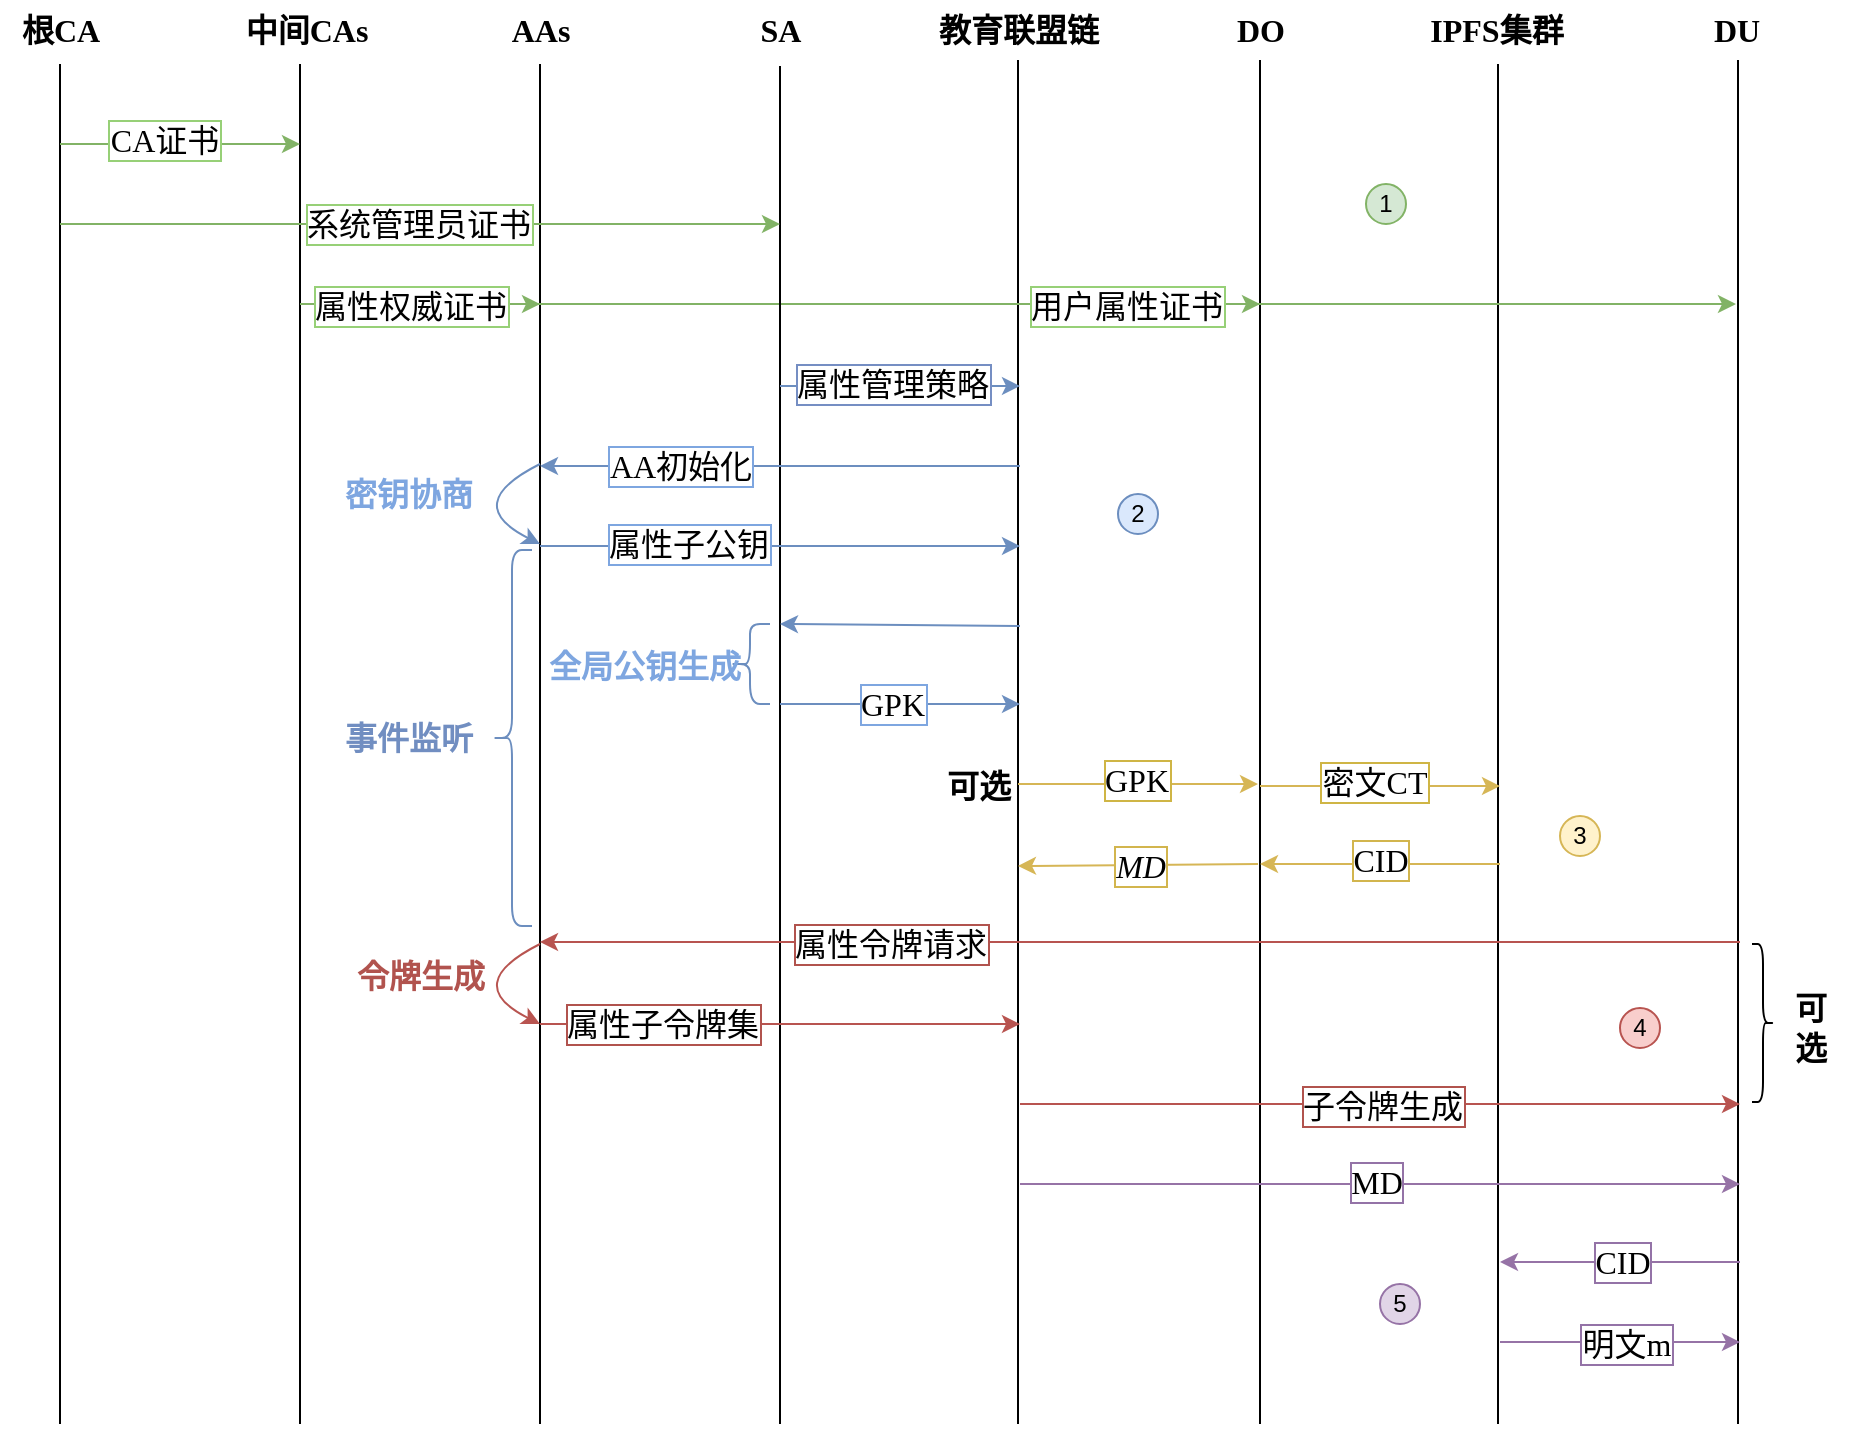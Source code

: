 <mxfile version="24.2.7" type="github">
  <diagram name="第 1 页" id="jYvDmB9UrdElBcq9cQ24">
    <mxGraphModel dx="1195" dy="643" grid="1" gridSize="10" guides="1" tooltips="1" connect="1" arrows="1" fold="1" page="1" pageScale="1" pageWidth="827" pageHeight="1169" math="0" shadow="0">
      <root>
        <mxCell id="0" />
        <mxCell id="1" parent="0" />
        <mxCell id="ZbWRhIcGq7qZfUtx-Eha-1" value="" style="endArrow=none;html=1;rounded=0;fontSize=16;fontFamily=宋体;" edge="1" parent="1">
          <mxGeometry width="50" height="50" relative="1" as="geometry">
            <mxPoint x="240" y="840" as="sourcePoint" />
            <mxPoint x="240" y="160" as="targetPoint" />
          </mxGeometry>
        </mxCell>
        <mxCell id="ZbWRhIcGq7qZfUtx-Eha-2" value="根CA" style="text;html=1;align=center;verticalAlign=middle;resizable=0;points=[];autosize=1;strokeColor=none;fillColor=none;fontSize=16;fontFamily=宋体;fontStyle=1" vertex="1" parent="1">
          <mxGeometry x="210" y="128" width="60" height="30" as="geometry" />
        </mxCell>
        <mxCell id="ZbWRhIcGq7qZfUtx-Eha-3" value="" style="endArrow=none;html=1;rounded=0;fontSize=16;fontFamily=宋体;" edge="1" parent="1">
          <mxGeometry width="50" height="50" relative="1" as="geometry">
            <mxPoint x="360" y="840" as="sourcePoint" />
            <mxPoint x="360" y="160" as="targetPoint" />
          </mxGeometry>
        </mxCell>
        <mxCell id="ZbWRhIcGq7qZfUtx-Eha-4" value="中间CAs" style="text;html=1;align=center;verticalAlign=middle;resizable=0;points=[];autosize=1;strokeColor=none;fillColor=none;fontSize=16;fontFamily=宋体;fontStyle=1" vertex="1" parent="1">
          <mxGeometry x="323" y="128" width="80" height="30" as="geometry" />
        </mxCell>
        <mxCell id="ZbWRhIcGq7qZfUtx-Eha-5" value="" style="endArrow=none;html=1;rounded=0;fontSize=16;fontFamily=宋体;" edge="1" parent="1">
          <mxGeometry width="50" height="50" relative="1" as="geometry">
            <mxPoint x="480" y="840" as="sourcePoint" />
            <mxPoint x="480" y="160" as="targetPoint" />
          </mxGeometry>
        </mxCell>
        <mxCell id="ZbWRhIcGq7qZfUtx-Eha-6" value="AAs" style="text;html=1;align=center;verticalAlign=middle;resizable=0;points=[];autosize=1;strokeColor=none;fillColor=none;fontSize=16;fontFamily=宋体;fontStyle=1" vertex="1" parent="1">
          <mxGeometry x="455" y="128" width="50" height="30" as="geometry" />
        </mxCell>
        <mxCell id="ZbWRhIcGq7qZfUtx-Eha-7" value="" style="endArrow=none;html=1;rounded=0;fontSize=16;fontFamily=宋体;" edge="1" parent="1">
          <mxGeometry width="50" height="50" relative="1" as="geometry">
            <mxPoint x="719" y="840" as="sourcePoint" />
            <mxPoint x="719" y="158" as="targetPoint" />
          </mxGeometry>
        </mxCell>
        <mxCell id="ZbWRhIcGq7qZfUtx-Eha-8" value="教育联盟链" style="text;html=1;align=center;verticalAlign=middle;resizable=0;points=[];autosize=1;strokeColor=none;fillColor=none;fontSize=16;fontFamily=宋体;fontStyle=1" vertex="1" parent="1">
          <mxGeometry x="669" y="128" width="100" height="30" as="geometry" />
        </mxCell>
        <mxCell id="ZbWRhIcGq7qZfUtx-Eha-9" value="" style="endArrow=none;html=1;rounded=0;fontSize=16;fontFamily=宋体;" edge="1" parent="1">
          <mxGeometry width="50" height="50" relative="1" as="geometry">
            <mxPoint x="959" y="840" as="sourcePoint" />
            <mxPoint x="959" y="160" as="targetPoint" />
          </mxGeometry>
        </mxCell>
        <mxCell id="ZbWRhIcGq7qZfUtx-Eha-10" value="IPFS集群" style="text;html=1;align=center;verticalAlign=middle;resizable=0;points=[];autosize=1;strokeColor=none;fillColor=none;fontSize=16;fontFamily=宋体;fontStyle=1" vertex="1" parent="1">
          <mxGeometry x="913" y="128" width="90" height="30" as="geometry" />
        </mxCell>
        <mxCell id="ZbWRhIcGq7qZfUtx-Eha-11" value="" style="endArrow=none;html=1;rounded=0;fontSize=16;fontFamily=宋体;" edge="1" parent="1">
          <mxGeometry width="50" height="50" relative="1" as="geometry">
            <mxPoint x="1079" y="840" as="sourcePoint" />
            <mxPoint x="1079" y="158" as="targetPoint" />
          </mxGeometry>
        </mxCell>
        <mxCell id="ZbWRhIcGq7qZfUtx-Eha-12" value="DU" style="text;html=1;align=center;verticalAlign=middle;resizable=0;points=[];autosize=1;strokeColor=none;fillColor=none;fontSize=16;fontFamily=宋体;fontStyle=1" vertex="1" parent="1">
          <mxGeometry x="1058" y="128" width="40" height="30" as="geometry" />
        </mxCell>
        <mxCell id="ZbWRhIcGq7qZfUtx-Eha-15" value="" style="endArrow=none;html=1;rounded=0;fontSize=16;fontFamily=宋体;" edge="1" parent="1">
          <mxGeometry width="50" height="50" relative="1" as="geometry">
            <mxPoint x="840" y="840" as="sourcePoint" />
            <mxPoint x="840" y="158" as="targetPoint" />
          </mxGeometry>
        </mxCell>
        <mxCell id="ZbWRhIcGq7qZfUtx-Eha-16" value="DO" style="text;html=1;align=center;verticalAlign=middle;resizable=0;points=[];autosize=1;strokeColor=none;fillColor=none;fontSize=16;fontFamily=宋体;fontStyle=1" vertex="1" parent="1">
          <mxGeometry x="820" y="128" width="40" height="30" as="geometry" />
        </mxCell>
        <mxCell id="ZbWRhIcGq7qZfUtx-Eha-17" value="" style="endArrow=classic;html=1;rounded=0;labelBorderColor=default;fontSize=16;fontFamily=宋体;fontColor=#97D077;fillColor=#d5e8d4;strokeColor=#82b366;" edge="1" parent="1">
          <mxGeometry width="50" height="50" relative="1" as="geometry">
            <mxPoint x="240" y="200" as="sourcePoint" />
            <mxPoint x="360" y="200" as="targetPoint" />
          </mxGeometry>
        </mxCell>
        <mxCell id="ZbWRhIcGq7qZfUtx-Eha-40" value="CA证书" style="edgeLabel;html=1;align=center;verticalAlign=middle;resizable=0;points=[];labelBorderColor=#97D077;fontSize=16;fontFamily=宋体;fontColor=#000000;" vertex="1" connectable="0" parent="ZbWRhIcGq7qZfUtx-Eha-17">
          <mxGeometry x="-0.142" y="2" relative="1" as="geometry">
            <mxPoint as="offset" />
          </mxGeometry>
        </mxCell>
        <mxCell id="ZbWRhIcGq7qZfUtx-Eha-18" value="" style="endArrow=classic;html=1;rounded=0;labelBorderColor=default;fontSize=16;fontFamily=宋体;fontColor=#000000;fillColor=#d5e8d4;strokeColor=#82b366;" edge="1" parent="1">
          <mxGeometry width="50" height="50" relative="1" as="geometry">
            <mxPoint x="360" y="280" as="sourcePoint" />
            <mxPoint x="480" y="280" as="targetPoint" />
          </mxGeometry>
        </mxCell>
        <mxCell id="ZbWRhIcGq7qZfUtx-Eha-42" value="属性权威证书" style="edgeLabel;html=1;align=center;verticalAlign=middle;resizable=0;points=[];labelBorderColor=#97D077;fontSize=16;fontFamily=宋体;fontColor=#000000;" vertex="1" connectable="0" parent="ZbWRhIcGq7qZfUtx-Eha-18">
          <mxGeometry x="0.051" y="-1" relative="1" as="geometry">
            <mxPoint x="-8" as="offset" />
          </mxGeometry>
        </mxCell>
        <mxCell id="ZbWRhIcGq7qZfUtx-Eha-19" value="" style="endArrow=classic;html=1;rounded=0;labelBorderColor=default;fontSize=16;fontFamily=宋体;fontColor=#000000;fillColor=#d5e8d4;strokeColor=#82b366;" edge="1" parent="1">
          <mxGeometry width="50" height="50" relative="1" as="geometry">
            <mxPoint x="479" y="280" as="sourcePoint" />
            <mxPoint x="840" y="280" as="targetPoint" />
          </mxGeometry>
        </mxCell>
        <mxCell id="ZbWRhIcGq7qZfUtx-Eha-43" value="用户属性证书" style="edgeLabel;html=1;align=center;verticalAlign=middle;resizable=0;points=[];labelBorderColor=#97D077;fontSize=16;fontFamily=宋体;fontColor=#000000;" vertex="1" connectable="0" parent="ZbWRhIcGq7qZfUtx-Eha-19">
          <mxGeometry x="0.615" y="-1" relative="1" as="geometry">
            <mxPoint x="2" as="offset" />
          </mxGeometry>
        </mxCell>
        <mxCell id="ZbWRhIcGq7qZfUtx-Eha-20" value="" style="endArrow=none;html=1;rounded=0;fontSize=16;fontFamily=宋体;" edge="1" parent="1">
          <mxGeometry width="50" height="50" relative="1" as="geometry">
            <mxPoint x="600" y="840" as="sourcePoint" />
            <mxPoint x="600" y="161" as="targetPoint" />
          </mxGeometry>
        </mxCell>
        <mxCell id="ZbWRhIcGq7qZfUtx-Eha-21" value="SA" style="text;html=1;align=center;verticalAlign=middle;resizable=0;points=[];autosize=1;strokeColor=none;fillColor=none;fontSize=16;fontFamily=宋体;fontStyle=1" vertex="1" parent="1">
          <mxGeometry x="580" y="128" width="40" height="30" as="geometry" />
        </mxCell>
        <mxCell id="ZbWRhIcGq7qZfUtx-Eha-22" value="" style="endArrow=classic;html=1;rounded=0;labelBorderColor=default;fontSize=16;fontFamily=宋体;fontColor=#97D077;fillColor=#d5e8d4;strokeColor=#82b366;" edge="1" parent="1">
          <mxGeometry width="50" height="50" relative="1" as="geometry">
            <mxPoint x="838" y="280" as="sourcePoint" />
            <mxPoint x="1078" y="280" as="targetPoint" />
          </mxGeometry>
        </mxCell>
        <mxCell id="ZbWRhIcGq7qZfUtx-Eha-23" value="" style="endArrow=classic;html=1;rounded=0;labelBorderColor=default;fontSize=16;fontFamily=宋体;fontColor=#97D077;fillColor=#d5e8d4;strokeColor=#82b366;" edge="1" parent="1">
          <mxGeometry width="50" height="50" relative="1" as="geometry">
            <mxPoint x="240" y="240" as="sourcePoint" />
            <mxPoint x="600" y="240" as="targetPoint" />
          </mxGeometry>
        </mxCell>
        <mxCell id="ZbWRhIcGq7qZfUtx-Eha-41" value="系统管理员证书" style="edgeLabel;html=1;align=center;verticalAlign=middle;resizable=0;points=[];labelBorderColor=#97D077;fontSize=16;fontFamily=宋体;fontColor=#000000;" vertex="1" connectable="0" parent="ZbWRhIcGq7qZfUtx-Eha-23">
          <mxGeometry x="-0.001" relative="1" as="geometry">
            <mxPoint x="-1" as="offset" />
          </mxGeometry>
        </mxCell>
        <mxCell id="ZbWRhIcGq7qZfUtx-Eha-25" value="" style="endArrow=classic;html=1;rounded=0;labelBorderColor=default;fontSize=16;fontFamily=宋体;fillColor=#dae8fc;strokeColor=#6c8ebf;fontColor=default;" edge="1" parent="1">
          <mxGeometry width="50" height="50" relative="1" as="geometry">
            <mxPoint x="600" y="321" as="sourcePoint" />
            <mxPoint x="720" y="321" as="targetPoint" />
          </mxGeometry>
        </mxCell>
        <mxCell id="ZbWRhIcGq7qZfUtx-Eha-44" value="属性管理策略" style="edgeLabel;html=1;align=center;verticalAlign=middle;resizable=0;points=[];labelBorderColor=#758ec3;fontSize=16;fontFamily=宋体;fontColor=default;" vertex="1" connectable="0" parent="ZbWRhIcGq7qZfUtx-Eha-25">
          <mxGeometry x="-0.019" y="1" relative="1" as="geometry">
            <mxPoint x="-3" as="offset" />
          </mxGeometry>
        </mxCell>
        <mxCell id="ZbWRhIcGq7qZfUtx-Eha-26" value="" style="endArrow=classic;html=1;rounded=0;labelBorderColor=default;fontSize=16;fontFamily=宋体;fillColor=#dae8fc;strokeColor=#6c8ebf;fontColor=default;" edge="1" parent="1">
          <mxGeometry width="50" height="50" relative="1" as="geometry">
            <mxPoint x="720" y="361" as="sourcePoint" />
            <mxPoint x="480" y="361" as="targetPoint" />
          </mxGeometry>
        </mxCell>
        <mxCell id="ZbWRhIcGq7qZfUtx-Eha-46" value="AA初始化" style="edgeLabel;html=1;align=center;verticalAlign=middle;resizable=0;points=[];labelBorderColor=#7EA6E0;fontSize=16;fontFamily=宋体;fontColor=default;" vertex="1" connectable="0" parent="ZbWRhIcGq7qZfUtx-Eha-26">
          <mxGeometry x="0.422" y="-4" relative="1" as="geometry">
            <mxPoint y="4" as="offset" />
          </mxGeometry>
        </mxCell>
        <mxCell id="ZbWRhIcGq7qZfUtx-Eha-30" value="" style="endArrow=classic;html=1;rounded=0;labelBorderColor=#7EA6E0;fontSize=16;fontFamily=宋体;fontColor=default;fillColor=#dae8fc;strokeColor=#6c8ebf;" edge="1" parent="1">
          <mxGeometry width="50" height="50" relative="1" as="geometry">
            <mxPoint x="480" y="401" as="sourcePoint" />
            <mxPoint x="720" y="401" as="targetPoint" />
          </mxGeometry>
        </mxCell>
        <mxCell id="ZbWRhIcGq7qZfUtx-Eha-47" value="属性子公钥" style="edgeLabel;html=1;align=center;verticalAlign=middle;resizable=0;points=[];labelBorderColor=#7EA6E0;fontSize=16;fontFamily=宋体;fontColor=default;" vertex="1" connectable="0" parent="ZbWRhIcGq7qZfUtx-Eha-30">
          <mxGeometry x="0.218" y="-2" relative="1" as="geometry">
            <mxPoint x="-72" y="-3" as="offset" />
          </mxGeometry>
        </mxCell>
        <mxCell id="ZbWRhIcGq7qZfUtx-Eha-31" value="" style="endArrow=classic;html=1;rounded=0;labelBorderColor=default;fontSize=16;fontFamily=宋体;fillColor=#fff2cc;strokeColor=#d6b656;fontColor=default;" edge="1" parent="1">
          <mxGeometry width="50" height="50" relative="1" as="geometry">
            <mxPoint x="719" y="520" as="sourcePoint" />
            <mxPoint x="839" y="520" as="targetPoint" />
          </mxGeometry>
        </mxCell>
        <mxCell id="ZbWRhIcGq7qZfUtx-Eha-60" value="GPK" style="edgeLabel;html=1;align=center;verticalAlign=middle;resizable=0;points=[];labelBorderColor=#cfb545;fontSize=16;fontFamily=宋体;fontColor=default;" vertex="1" connectable="0" parent="ZbWRhIcGq7qZfUtx-Eha-31">
          <mxGeometry x="-0.02" y="4" relative="1" as="geometry">
            <mxPoint y="2" as="offset" />
          </mxGeometry>
        </mxCell>
        <mxCell id="ZbWRhIcGq7qZfUtx-Eha-32" value="" style="endArrow=classic;html=1;rounded=0;labelBorderColor=#7EA6E0;fontSize=16;fontFamily=宋体;fontColor=default;fillColor=#dae8fc;strokeColor=#6c8ebf;" edge="1" parent="1">
          <mxGeometry width="50" height="50" relative="1" as="geometry">
            <mxPoint x="720" y="441" as="sourcePoint" />
            <mxPoint x="600" y="440" as="targetPoint" />
          </mxGeometry>
        </mxCell>
        <mxCell id="ZbWRhIcGq7qZfUtx-Eha-33" value="" style="endArrow=classic;html=1;rounded=0;labelBorderColor=#cfb545;fontSize=16;fontFamily=宋体;fillColor=#fff2cc;strokeColor=#d6b656;fontColor=default;" edge="1" parent="1">
          <mxGeometry width="50" height="50" relative="1" as="geometry">
            <mxPoint x="840" y="521" as="sourcePoint" />
            <mxPoint x="960" y="521" as="targetPoint" />
          </mxGeometry>
        </mxCell>
        <mxCell id="ZbWRhIcGq7qZfUtx-Eha-62" value="密文CT" style="edgeLabel;html=1;align=center;verticalAlign=middle;resizable=0;points=[];labelBorderColor=#cfb545;fontSize=16;fontFamily=宋体;fontColor=default;" vertex="1" connectable="0" parent="ZbWRhIcGq7qZfUtx-Eha-33">
          <mxGeometry x="-0.054" y="2" relative="1" as="geometry">
            <mxPoint as="offset" />
          </mxGeometry>
        </mxCell>
        <mxCell id="ZbWRhIcGq7qZfUtx-Eha-34" value="" style="endArrow=classic;html=1;rounded=0;labelBorderColor=default;fontSize=16;fontFamily=宋体;fillColor=#f8cecc;strokeColor=#b85450;fontColor=default;" edge="1" parent="1">
          <mxGeometry width="50" height="50" relative="1" as="geometry">
            <mxPoint x="1080" y="599" as="sourcePoint" />
            <mxPoint x="480" y="599" as="targetPoint" />
          </mxGeometry>
        </mxCell>
        <mxCell id="ZbWRhIcGq7qZfUtx-Eha-70" value="属性令牌请求" style="edgeLabel;html=1;align=center;verticalAlign=middle;resizable=0;points=[];labelBorderColor=#b1534e;fontSize=16;fontFamily=宋体;fontColor=default;" vertex="1" connectable="0" parent="ZbWRhIcGq7qZfUtx-Eha-34">
          <mxGeometry x="0.418" y="1" relative="1" as="geometry">
            <mxPoint as="offset" />
          </mxGeometry>
        </mxCell>
        <mxCell id="ZbWRhIcGq7qZfUtx-Eha-35" value="" style="endArrow=classic;html=1;rounded=0;labelBorderColor=default;fontSize=16;fontFamily=宋体;fillColor=#f8cecc;strokeColor=#b85450;fontColor=default;" edge="1" parent="1">
          <mxGeometry width="50" height="50" relative="1" as="geometry">
            <mxPoint x="480" y="640" as="sourcePoint" />
            <mxPoint x="720" y="640" as="targetPoint" />
          </mxGeometry>
        </mxCell>
        <mxCell id="ZbWRhIcGq7qZfUtx-Eha-71" value="属性子令牌集" style="edgeLabel;html=1;align=center;verticalAlign=middle;resizable=0;points=[];labelBorderColor=#b1534e;fontSize=16;fontFamily=宋体;fontColor=default;" vertex="1" connectable="0" parent="ZbWRhIcGq7qZfUtx-Eha-35">
          <mxGeometry x="-0.423" relative="1" as="geometry">
            <mxPoint x="-8" as="offset" />
          </mxGeometry>
        </mxCell>
        <mxCell id="ZbWRhIcGq7qZfUtx-Eha-36" value="" style="endArrow=classic;html=1;rounded=0;labelBorderColor=default;fontSize=16;fontFamily=宋体;fillColor=#f8cecc;strokeColor=#b85450;fontColor=default;" edge="1" parent="1">
          <mxGeometry width="50" height="50" relative="1" as="geometry">
            <mxPoint x="720" y="680" as="sourcePoint" />
            <mxPoint x="1080" y="680" as="targetPoint" />
          </mxGeometry>
        </mxCell>
        <mxCell id="ZbWRhIcGq7qZfUtx-Eha-77" value="子令牌生成" style="edgeLabel;html=1;align=center;verticalAlign=middle;resizable=0;points=[];labelBorderColor=#b1534e;fontSize=16;fontFamily=宋体;fontColor=default;" vertex="1" connectable="0" parent="ZbWRhIcGq7qZfUtx-Eha-36">
          <mxGeometry x="0.002" y="-2" relative="1" as="geometry">
            <mxPoint y="-1" as="offset" />
          </mxGeometry>
        </mxCell>
        <mxCell id="ZbWRhIcGq7qZfUtx-Eha-37" value="" style="endArrow=classic;html=1;rounded=0;labelBorderColor=default;fontSize=16;fontFamily=宋体;fillColor=#e1d5e7;strokeColor=#9673a6;fontColor=default;" edge="1" parent="1">
          <mxGeometry width="50" height="50" relative="1" as="geometry">
            <mxPoint x="1080" y="759" as="sourcePoint" />
            <mxPoint x="960" y="759" as="targetPoint" />
          </mxGeometry>
        </mxCell>
        <mxCell id="ZbWRhIcGq7qZfUtx-Eha-78" value="CID" style="edgeLabel;html=1;align=center;verticalAlign=middle;resizable=0;points=[];labelBorderColor=#9473a7;fontSize=16;fontFamily=宋体;fontColor=default;" vertex="1" connectable="0" parent="ZbWRhIcGq7qZfUtx-Eha-37">
          <mxGeometry x="-0.007" relative="1" as="geometry">
            <mxPoint as="offset" />
          </mxGeometry>
        </mxCell>
        <mxCell id="ZbWRhIcGq7qZfUtx-Eha-38" value="" style="endArrow=classic;html=1;rounded=0;labelBorderColor=default;fontSize=16;fontFamily=宋体;fillColor=#e1d5e7;strokeColor=#9673a6;fontColor=default;" edge="1" parent="1">
          <mxGeometry width="50" height="50" relative="1" as="geometry">
            <mxPoint x="960" y="799" as="sourcePoint" />
            <mxPoint x="1080" y="799" as="targetPoint" />
          </mxGeometry>
        </mxCell>
        <mxCell id="ZbWRhIcGq7qZfUtx-Eha-86" value="明文m" style="edgeLabel;html=1;align=center;verticalAlign=middle;resizable=0;points=[];fontColor=default;labelBorderColor=#9473a7;fontSize=16;fontFamily=宋体;" vertex="1" connectable="0" parent="ZbWRhIcGq7qZfUtx-Eha-38">
          <mxGeometry x="0.045" y="-1" relative="1" as="geometry">
            <mxPoint as="offset" />
          </mxGeometry>
        </mxCell>
        <mxCell id="ZbWRhIcGq7qZfUtx-Eha-39" value="" style="endArrow=classic;html=1;rounded=0;labelBorderColor=default;fontSize=16;fontFamily=宋体;fillColor=#fff2cc;strokeColor=#d6b656;fontColor=default;" edge="1" parent="1">
          <mxGeometry width="50" height="50" relative="1" as="geometry">
            <mxPoint x="839" y="560" as="sourcePoint" />
            <mxPoint x="719" y="561" as="targetPoint" />
          </mxGeometry>
        </mxCell>
        <mxCell id="ZbWRhIcGq7qZfUtx-Eha-65" value="MD" style="edgeLabel;html=1;align=center;verticalAlign=middle;resizable=0;points=[];labelBorderColor=#d2b54e;fontSize=16;fontFamily=宋体;fontColor=default;fontStyle=2" vertex="1" connectable="0" parent="ZbWRhIcGq7qZfUtx-Eha-39">
          <mxGeometry x="-0.015" relative="1" as="geometry">
            <mxPoint as="offset" />
          </mxGeometry>
        </mxCell>
        <mxCell id="ZbWRhIcGq7qZfUtx-Eha-49" value="&lt;b&gt;密钥协商&lt;/b&gt;" style="text;html=1;align=center;verticalAlign=middle;resizable=0;points=[];autosize=1;strokeColor=none;fillColor=none;labelBorderColor=none;fontSize=16;fontFamily=宋体;fontColor=#7EA6E0;" vertex="1" parent="1">
          <mxGeometry x="369" y="360" width="90" height="30" as="geometry" />
        </mxCell>
        <mxCell id="ZbWRhIcGq7qZfUtx-Eha-51" value="" style="shape=curlyBracket;whiteSpace=wrap;html=1;rounded=1;flipH=1;labelPosition=right;verticalLabelPosition=middle;align=left;verticalAlign=middle;size=0.5;rotation=-180;labelBorderColor=#7EA6E0;fontSize=16;fontFamily=宋体;fillColor=#dae8fc;strokeColor=#6c8ebf;fontColor=default;" vertex="1" parent="1">
          <mxGeometry x="575" y="440" width="20" height="40" as="geometry" />
        </mxCell>
        <mxCell id="ZbWRhIcGq7qZfUtx-Eha-52" value="" style="endArrow=classic;html=1;rounded=0;labelBorderColor=#7EA6E0;fontSize=16;fontFamily=宋体;fontColor=default;fillColor=#dae8fc;strokeColor=#6c8ebf;" edge="1" parent="1">
          <mxGeometry width="50" height="50" relative="1" as="geometry">
            <mxPoint x="600" y="480" as="sourcePoint" />
            <mxPoint x="720" y="480" as="targetPoint" />
          </mxGeometry>
        </mxCell>
        <mxCell id="ZbWRhIcGq7qZfUtx-Eha-61" value="GPK" style="edgeLabel;html=1;align=center;verticalAlign=middle;resizable=0;points=[];labelBorderColor=#7EA6E0;fontSize=16;fontFamily=宋体;fontColor=default;" vertex="1" connectable="0" parent="ZbWRhIcGq7qZfUtx-Eha-52">
          <mxGeometry x="-0.072" y="-1" relative="1" as="geometry">
            <mxPoint y="-1" as="offset" />
          </mxGeometry>
        </mxCell>
        <mxCell id="ZbWRhIcGq7qZfUtx-Eha-54" value="&lt;font color=&quot;#7ea6e0&quot;&gt;&lt;b&gt;全局公钥生成&lt;/b&gt;&lt;/font&gt;" style="text;html=1;align=center;verticalAlign=middle;resizable=0;points=[];autosize=1;strokeColor=none;fillColor=none;labelBorderColor=none;fontSize=16;fontFamily=宋体;fontColor=default;" vertex="1" parent="1">
          <mxGeometry x="467" y="446" width="130" height="30" as="geometry" />
        </mxCell>
        <mxCell id="ZbWRhIcGq7qZfUtx-Eha-56" value="&lt;b&gt;可选&lt;/b&gt;" style="text;html=1;align=center;verticalAlign=middle;resizable=0;points=[];autosize=1;strokeColor=none;fillColor=none;labelBorderColor=none;fontSize=16;fontFamily=宋体;fontColor=default;" vertex="1" parent="1">
          <mxGeometry x="669" y="506" width="60" height="30" as="geometry" />
        </mxCell>
        <mxCell id="ZbWRhIcGq7qZfUtx-Eha-63" value="" style="endArrow=classic;html=1;rounded=0;labelBorderColor=#d2b54e;fontSize=16;fontFamily=宋体;fillColor=#fff2cc;strokeColor=#d6b656;fontColor=default;" edge="1" parent="1">
          <mxGeometry width="50" height="50" relative="1" as="geometry">
            <mxPoint x="960" y="560" as="sourcePoint" />
            <mxPoint x="840" y="560" as="targetPoint" />
          </mxGeometry>
        </mxCell>
        <mxCell id="ZbWRhIcGq7qZfUtx-Eha-64" value="CID" style="edgeLabel;html=1;align=center;verticalAlign=middle;resizable=0;points=[];labelBorderColor=#d2b54e;fontSize=16;fontFamily=宋体;fontColor=default;" vertex="1" connectable="0" parent="ZbWRhIcGq7qZfUtx-Eha-63">
          <mxGeometry x="0.002" y="-2" relative="1" as="geometry">
            <mxPoint as="offset" />
          </mxGeometry>
        </mxCell>
        <mxCell id="ZbWRhIcGq7qZfUtx-Eha-66" value="" style="shape=curlyBracket;whiteSpace=wrap;html=1;rounded=1;labelPosition=left;verticalLabelPosition=middle;align=right;verticalAlign=middle;labelBorderColor=default;fontSize=16;fontFamily=宋体;fillColor=#dae8fc;strokeColor=#6c8ebf;fontColor=default;" vertex="1" parent="1">
          <mxGeometry x="456" y="403" width="20" height="188" as="geometry" />
        </mxCell>
        <mxCell id="ZbWRhIcGq7qZfUtx-Eha-67" value="&lt;b&gt;事件监听&lt;/b&gt;" style="text;html=1;align=center;verticalAlign=middle;resizable=0;points=[];autosize=1;strokeColor=none;fillColor=none;labelBorderColor=none;fontSize=16;fontFamily=宋体;fontColor=#718ec1;" vertex="1" parent="1">
          <mxGeometry x="369" y="482" width="90" height="30" as="geometry" />
        </mxCell>
        <mxCell id="ZbWRhIcGq7qZfUtx-Eha-69" value="&lt;b style=&quot;font-size: 16px;&quot;&gt;令牌生成&lt;/b&gt;" style="text;html=1;align=center;verticalAlign=middle;resizable=0;points=[];autosize=1;labelBorderColor=none;fontSize=16;fontFamily=宋体;fontColor=#b1534e;" vertex="1" parent="1">
          <mxGeometry x="375" y="601" width="90" height="30" as="geometry" />
        </mxCell>
        <mxCell id="ZbWRhIcGq7qZfUtx-Eha-73" value="" style="shape=curlyBracket;whiteSpace=wrap;html=1;rounded=1;flipH=1;labelPosition=right;verticalLabelPosition=middle;align=left;verticalAlign=middle;labelBorderColor=default;fontSize=16;fontFamily=宋体;" vertex="1" parent="1">
          <mxGeometry x="1086" y="600" width="11" height="79" as="geometry" />
        </mxCell>
        <mxCell id="ZbWRhIcGq7qZfUtx-Eha-74" value="&lt;b&gt;可&lt;/b&gt;&lt;div style=&quot;font-size: 16px;&quot;&gt;&lt;b&gt;选&lt;/b&gt;&lt;/div&gt;" style="text;html=1;align=center;verticalAlign=middle;resizable=0;points=[];autosize=1;strokeColor=none;fillColor=none;fontSize=16;fontFamily=宋体;" vertex="1" parent="1">
          <mxGeometry x="1095" y="617" width="40" height="50" as="geometry" />
        </mxCell>
        <mxCell id="ZbWRhIcGq7qZfUtx-Eha-80" value="" style="endArrow=classic;html=1;rounded=0;labelBorderColor=default;fontSize=16;fontFamily=宋体;fillColor=#e1d5e7;strokeColor=#9673a6;fontColor=default;" edge="1" parent="1">
          <mxGeometry width="50" height="50" relative="1" as="geometry">
            <mxPoint x="720" y="720" as="sourcePoint" />
            <mxPoint x="1080" y="720" as="targetPoint" />
          </mxGeometry>
        </mxCell>
        <mxCell id="ZbWRhIcGq7qZfUtx-Eha-81" value="MD" style="edgeLabel;html=1;align=center;verticalAlign=middle;resizable=0;points=[];labelBorderColor=#9473a7;fontSize=16;fontFamily=宋体;fontColor=default;" vertex="1" connectable="0" parent="ZbWRhIcGq7qZfUtx-Eha-80">
          <mxGeometry x="-0.015" y="1" relative="1" as="geometry">
            <mxPoint as="offset" />
          </mxGeometry>
        </mxCell>
        <mxCell id="ZbWRhIcGq7qZfUtx-Eha-87" value="1" style="ellipse;whiteSpace=wrap;html=1;aspect=fixed;fillColor=#d5e8d4;strokeColor=#82b366;" vertex="1" parent="1">
          <mxGeometry x="893" y="220" width="20" height="20" as="geometry" />
        </mxCell>
        <mxCell id="ZbWRhIcGq7qZfUtx-Eha-88" value="2" style="ellipse;whiteSpace=wrap;html=1;aspect=fixed;fillColor=#dae8fc;strokeColor=#6c8ebf;" vertex="1" parent="1">
          <mxGeometry x="769" y="375" width="20" height="20" as="geometry" />
        </mxCell>
        <mxCell id="ZbWRhIcGq7qZfUtx-Eha-89" value="3" style="ellipse;whiteSpace=wrap;html=1;aspect=fixed;fillColor=#fff2cc;strokeColor=#d6b656;" vertex="1" parent="1">
          <mxGeometry x="990" y="536" width="20" height="20" as="geometry" />
        </mxCell>
        <mxCell id="ZbWRhIcGq7qZfUtx-Eha-90" value="4" style="ellipse;whiteSpace=wrap;html=1;aspect=fixed;fillColor=#f8cecc;strokeColor=#b85450;" vertex="1" parent="1">
          <mxGeometry x="1020" y="632" width="20" height="20" as="geometry" />
        </mxCell>
        <mxCell id="ZbWRhIcGq7qZfUtx-Eha-91" value="5" style="ellipse;whiteSpace=wrap;html=1;aspect=fixed;fillColor=#e1d5e7;strokeColor=#9673a6;" vertex="1" parent="1">
          <mxGeometry x="900" y="770" width="20" height="20" as="geometry" />
        </mxCell>
        <mxCell id="ZbWRhIcGq7qZfUtx-Eha-94" value="" style="endArrow=classic;html=1;rounded=0;curved=1;fillColor=#dae8fc;strokeColor=#6c8ebf;" edge="1" parent="1">
          <mxGeometry width="50" height="50" relative="1" as="geometry">
            <mxPoint x="480" y="360" as="sourcePoint" />
            <mxPoint x="480" y="400" as="targetPoint" />
            <Array as="points">
              <mxPoint x="440" y="380" />
            </Array>
          </mxGeometry>
        </mxCell>
        <mxCell id="ZbWRhIcGq7qZfUtx-Eha-95" value="" style="endArrow=classic;html=1;rounded=0;curved=1;fillColor=#f8cecc;strokeColor=#b85450;" edge="1" parent="1">
          <mxGeometry width="50" height="50" relative="1" as="geometry">
            <mxPoint x="480" y="600" as="sourcePoint" />
            <mxPoint x="480" y="640" as="targetPoint" />
            <Array as="points">
              <mxPoint x="440" y="620" />
            </Array>
          </mxGeometry>
        </mxCell>
      </root>
    </mxGraphModel>
  </diagram>
</mxfile>
